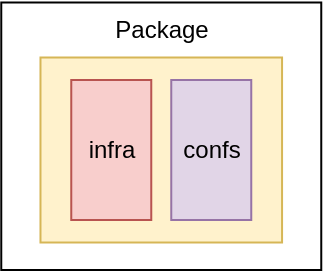 <mxfile scale="1" border="0" version="24.3.0" type="device">
  <diagram name="Página-1" id="GqaS2yzh_YFpKsmkKtEa">
    <mxGraphModel dx="664" dy="461" grid="1" gridSize="10" guides="1" tooltips="1" connect="1" arrows="1" fold="1" page="1" pageScale="1" pageWidth="827" pageHeight="1169" math="0" shadow="0">
      <root>
        <mxCell id="0" />
        <mxCell id="1" parent="0" />
        <mxCell id="mn2NxKexUScG5y5CKuOj-2" value="Package" style="whiteSpace=wrap;html=1;verticalAlign=top;" vertex="1" parent="1">
          <mxGeometry x="103.63" y="136.25" width="160" height="133.75" as="geometry" />
        </mxCell>
        <mxCell id="mn2NxKexUScG5y5CKuOj-4" value="" style="rounded=0;whiteSpace=wrap;html=1;fillColor=#fff2cc;strokeColor=#d6b656;" vertex="1" parent="1">
          <mxGeometry x="123.24" y="163.75" width="120.79" height="92.5" as="geometry" />
        </mxCell>
        <mxCell id="mn2NxKexUScG5y5CKuOj-5" value="infra" style="rounded=0;whiteSpace=wrap;html=1;fillColor=#f8cecc;strokeColor=#b85450;" vertex="1" parent="1">
          <mxGeometry x="138.63" y="175" width="40" height="70" as="geometry" />
        </mxCell>
        <mxCell id="mn2NxKexUScG5y5CKuOj-6" value="confs" style="rounded=0;whiteSpace=wrap;html=1;fillColor=#e1d5e7;strokeColor=#9673a6;" vertex="1" parent="1">
          <mxGeometry x="188.63" y="175" width="40" height="70" as="geometry" />
        </mxCell>
      </root>
    </mxGraphModel>
  </diagram>
</mxfile>
